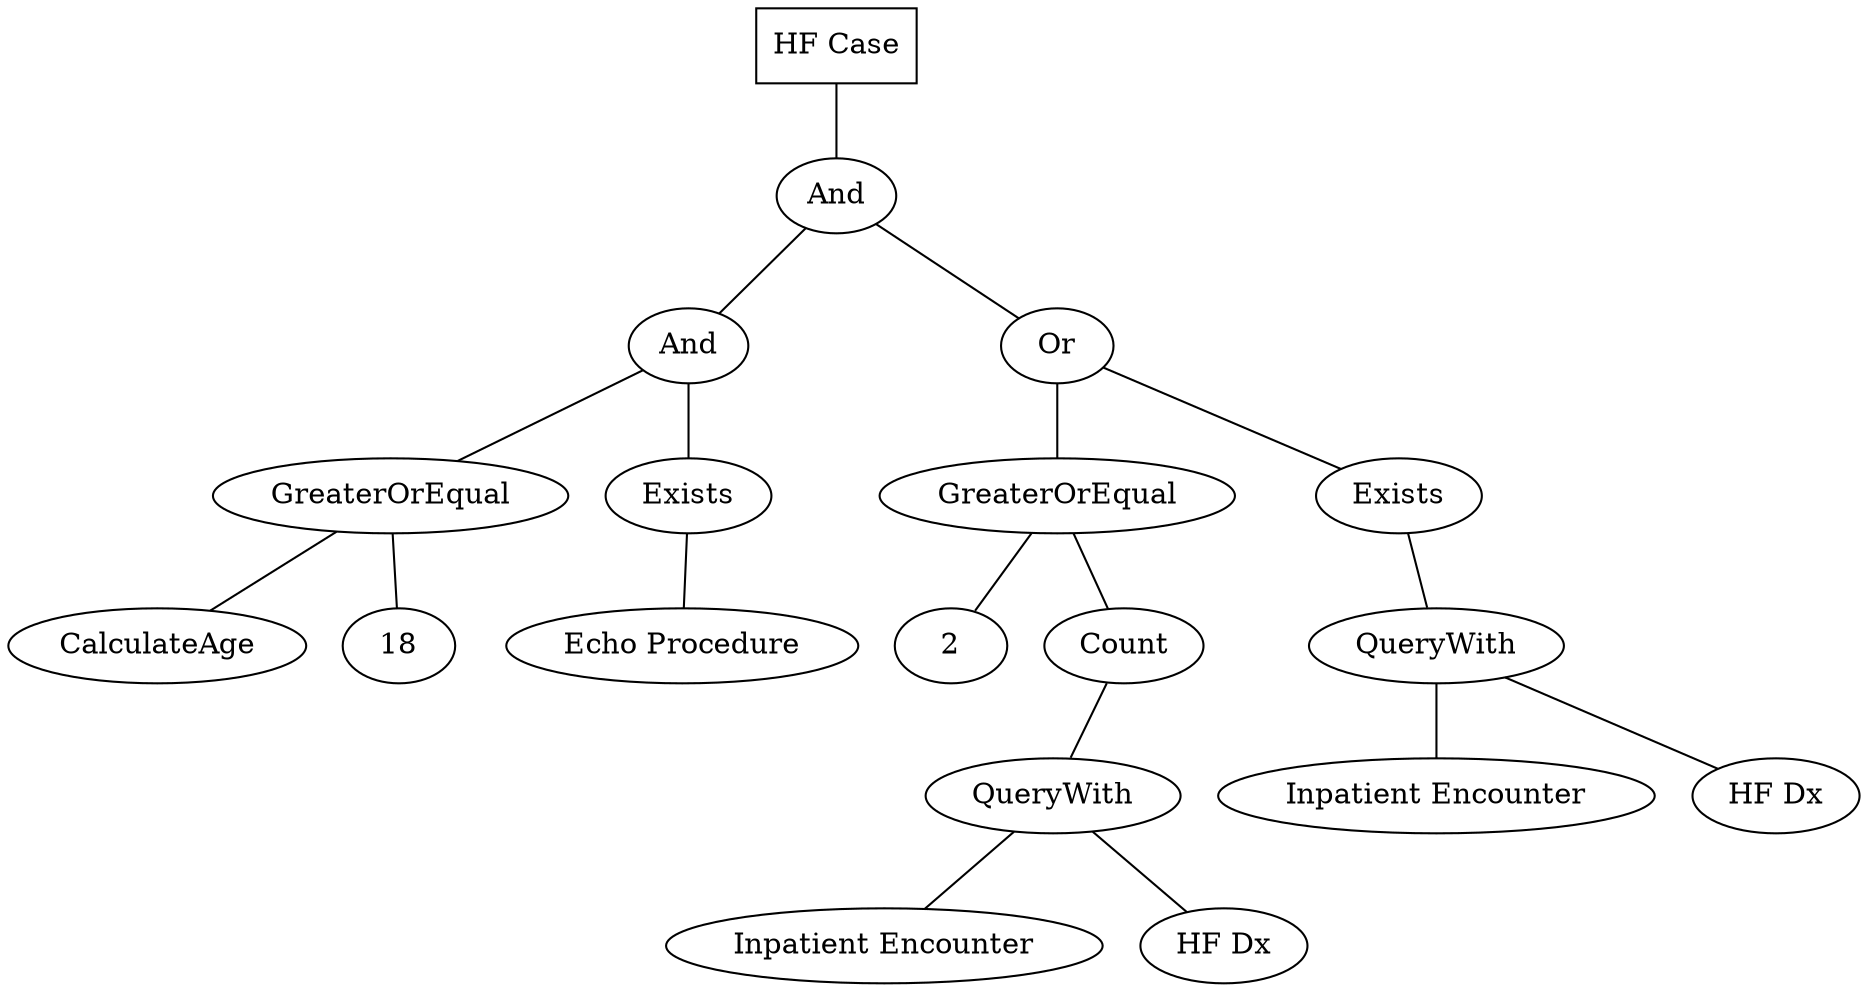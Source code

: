 strict graph G {
  case [ label="HF Case" shape="rectangle" ];
  top_and [ label="And" ];
  left_and [ label="And" ];
  ge [ label="GreaterOrEqual" ];
  ge2 [ label="GreaterOrEqual" ];
  two [label ="2"];
  age [ label="CalculateAge" ];
  eighteen [ label="18" ];
  echo[ label="Echo Procedure" ];
  or [ label="Or" ];
  exists [ label="Exists" ];
  exists2 [ label="Exists" ];
  count [ label="Count" ];
  outpatient [ label="Inpatient Encounter" ];
  inpatient [ label="Inpatient Encounter" ];

  left_with [ label = "QueryWith" ];
  right_with [ label = "QueryWith" ];

  left_dx [ label = "HF Dx" ];
  right_dx [ label = "HF Dx" ];
  
  case -- top_and;
  top_and -- left_and;

  left_and -- ge;
  left_and -- exists2;
  exists2 -- echo;

  ge -- age;
  ge -- eighteen
  
  top_and -- or;
  or -- exists;
  exists -- right_with;

  right_with -- inpatient;
  right_with -- right_dx;

  or -- ge2;
  ge2 -- count;
  ge2 -- two;

  count -- left_with;
  left_with -- outpatient;
  left_with -- left_dx;
}